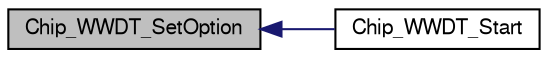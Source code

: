 digraph "Chip_WWDT_SetOption"
{
  edge [fontname="FreeSans",fontsize="10",labelfontname="FreeSans",labelfontsize="10"];
  node [fontname="FreeSans",fontsize="10",shape=record];
  rankdir="LR";
  Node1 [label="Chip_WWDT_SetOption",height=0.2,width=0.4,color="black", fillcolor="grey75", style="filled", fontcolor="black"];
  Node1 -> Node2 [dir="back",color="midnightblue",fontsize="10",style="solid"];
  Node2 [label="Chip_WWDT_Start",height=0.2,width=0.4,color="black", fillcolor="white", style="filled",URL="$group__WWDT__17XX__40XX.html#gacae3a80bfc9430604c434d073230f577",tooltip="Enable WWDT activity. "];
}
